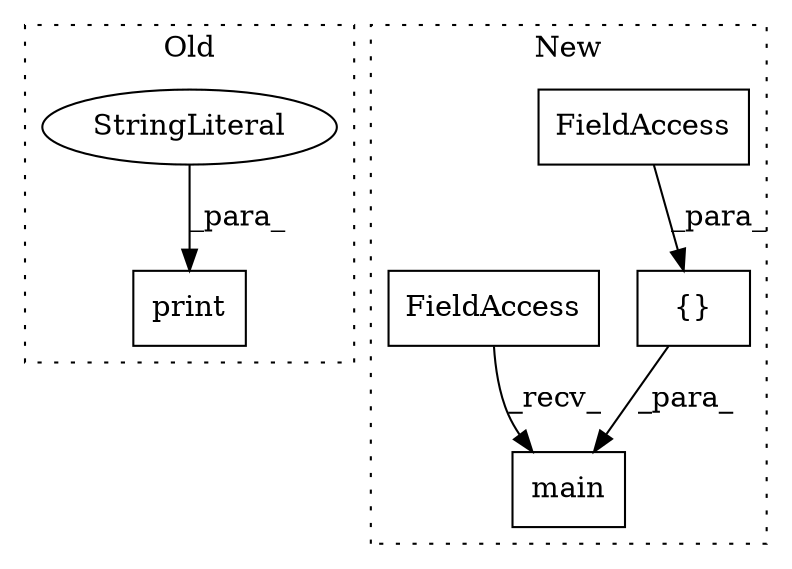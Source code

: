 digraph G {
subgraph cluster0 {
1 [label="print" a="32" s="6258,6301" l="6,1" shape="box"];
3 [label="StringLiteral" a="45" s="6264" l="37" shape="ellipse"];
label = "Old";
style="dotted";
}
subgraph cluster1 {
2 [label="main" a="32" s="5780,5804" l="5,1" shape="box"];
4 [label="{}" a="4" s="5794,5803" l="1,1" shape="box"];
5 [label="FieldAccess" a="22" s="5795" l="8" shape="box"];
6 [label="FieldAccess" a="22" s="5773" l="6" shape="box"];
label = "New";
style="dotted";
}
3 -> 1 [label="_para_"];
4 -> 2 [label="_para_"];
5 -> 4 [label="_para_"];
6 -> 2 [label="_recv_"];
}